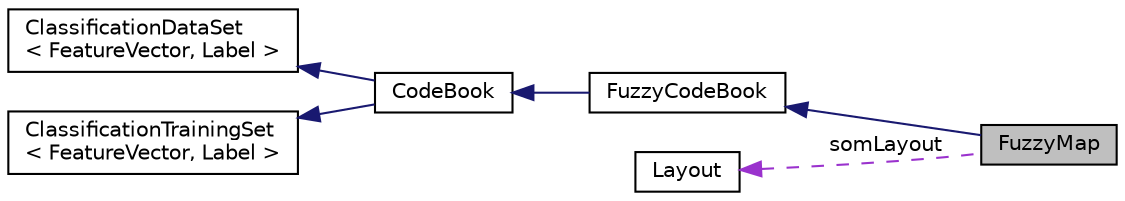 digraph "FuzzyMap"
{
  edge [fontname="Helvetica",fontsize="10",labelfontname="Helvetica",labelfontsize="10"];
  node [fontname="Helvetica",fontsize="10",shape=record];
  rankdir="LR";
  Node5 [label="FuzzyMap",height=0.2,width=0.4,color="black", fillcolor="grey75", style="filled", fontcolor="black"];
  Node6 -> Node5 [dir="back",color="midnightblue",fontsize="10",style="solid",fontname="Helvetica"];
  Node6 [label="FuzzyCodeBook",height=0.2,width=0.4,color="black", fillcolor="white", style="filled",URL="$classFuzzyCodeBook.html"];
  Node7 -> Node6 [dir="back",color="midnightblue",fontsize="10",style="solid",fontname="Helvetica"];
  Node7 [label="CodeBook",height=0.2,width=0.4,color="black", fillcolor="white", style="filled",URL="$classCodeBook.html"];
  Node8 -> Node7 [dir="back",color="midnightblue",fontsize="10",style="solid",fontname="Helvetica"];
  Node8 [label="ClassificationDataSet\l\< FeatureVector, Label \>",height=0.2,width=0.4,color="black", fillcolor="white", style="filled",URL="$classClassificationDataSet.html"];
  Node9 -> Node7 [dir="back",color="midnightblue",fontsize="10",style="solid",fontname="Helvetica"];
  Node9 [label="ClassificationTrainingSet\l\< FeatureVector, Label \>",height=0.2,width=0.4,color="black", fillcolor="white", style="filled",URL="$classClassificationTrainingSet.html"];
  Node10 -> Node5 [dir="back",color="darkorchid3",fontsize="10",style="dashed",label=" somLayout" ,fontname="Helvetica"];
  Node10 [label="Layout",height=0.2,width=0.4,color="black", fillcolor="white", style="filled",URL="$classLayout.html"];
}
